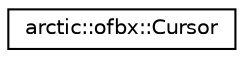 digraph "Graphical Class Hierarchy"
{
 // LATEX_PDF_SIZE
  edge [fontname="Helvetica",fontsize="10",labelfontname="Helvetica",labelfontsize="10"];
  node [fontname="Helvetica",fontsize="10",shape=record];
  rankdir="LR";
  Node0 [label="arctic::ofbx::Cursor",height=0.2,width=0.4,color="black", fillcolor="white", style="filled",URL="$structarctic_1_1ofbx_1_1_cursor.html",tooltip=" "];
}
